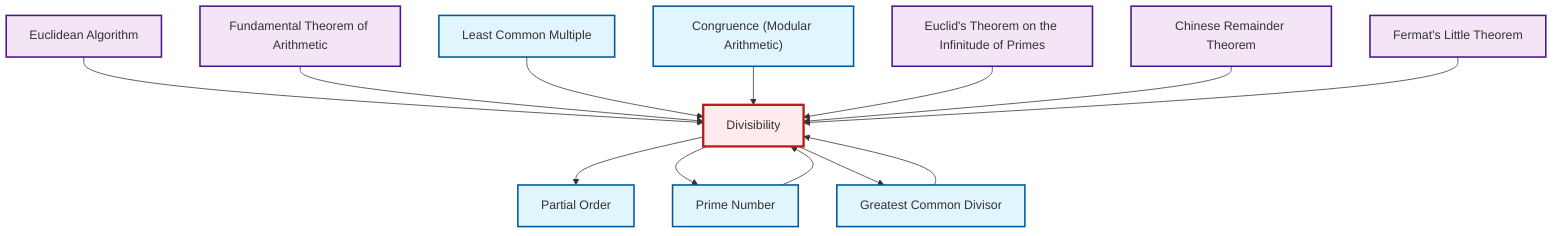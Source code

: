 graph TD
    classDef definition fill:#e1f5fe,stroke:#01579b,stroke-width:2px
    classDef theorem fill:#f3e5f5,stroke:#4a148c,stroke-width:2px
    classDef axiom fill:#fff3e0,stroke:#e65100,stroke-width:2px
    classDef example fill:#e8f5e9,stroke:#1b5e20,stroke-width:2px
    classDef current fill:#ffebee,stroke:#b71c1c,stroke-width:3px
    thm-chinese-remainder["Chinese Remainder Theorem"]:::theorem
    def-divisibility["Divisibility"]:::definition
    thm-fermat-little["Fermat's Little Theorem"]:::theorem
    thm-fundamental-arithmetic["Fundamental Theorem of Arithmetic"]:::theorem
    def-prime["Prime Number"]:::definition
    def-gcd["Greatest Common Divisor"]:::definition
    def-congruence["Congruence (Modular Arithmetic)"]:::definition
    thm-euclid-infinitude-primes["Euclid's Theorem on the Infinitude of Primes"]:::theorem
    thm-euclidean-algorithm["Euclidean Algorithm"]:::theorem
    def-partial-order["Partial Order"]:::definition
    def-lcm["Least Common Multiple"]:::definition
    thm-euclidean-algorithm --> def-divisibility
    def-gcd --> def-divisibility
    thm-fundamental-arithmetic --> def-divisibility
    def-lcm --> def-divisibility
    def-congruence --> def-divisibility
    def-divisibility --> def-partial-order
    def-divisibility --> def-prime
    thm-euclid-infinitude-primes --> def-divisibility
    thm-chinese-remainder --> def-divisibility
    def-divisibility --> def-gcd
    thm-fermat-little --> def-divisibility
    def-prime --> def-divisibility
    class def-divisibility current